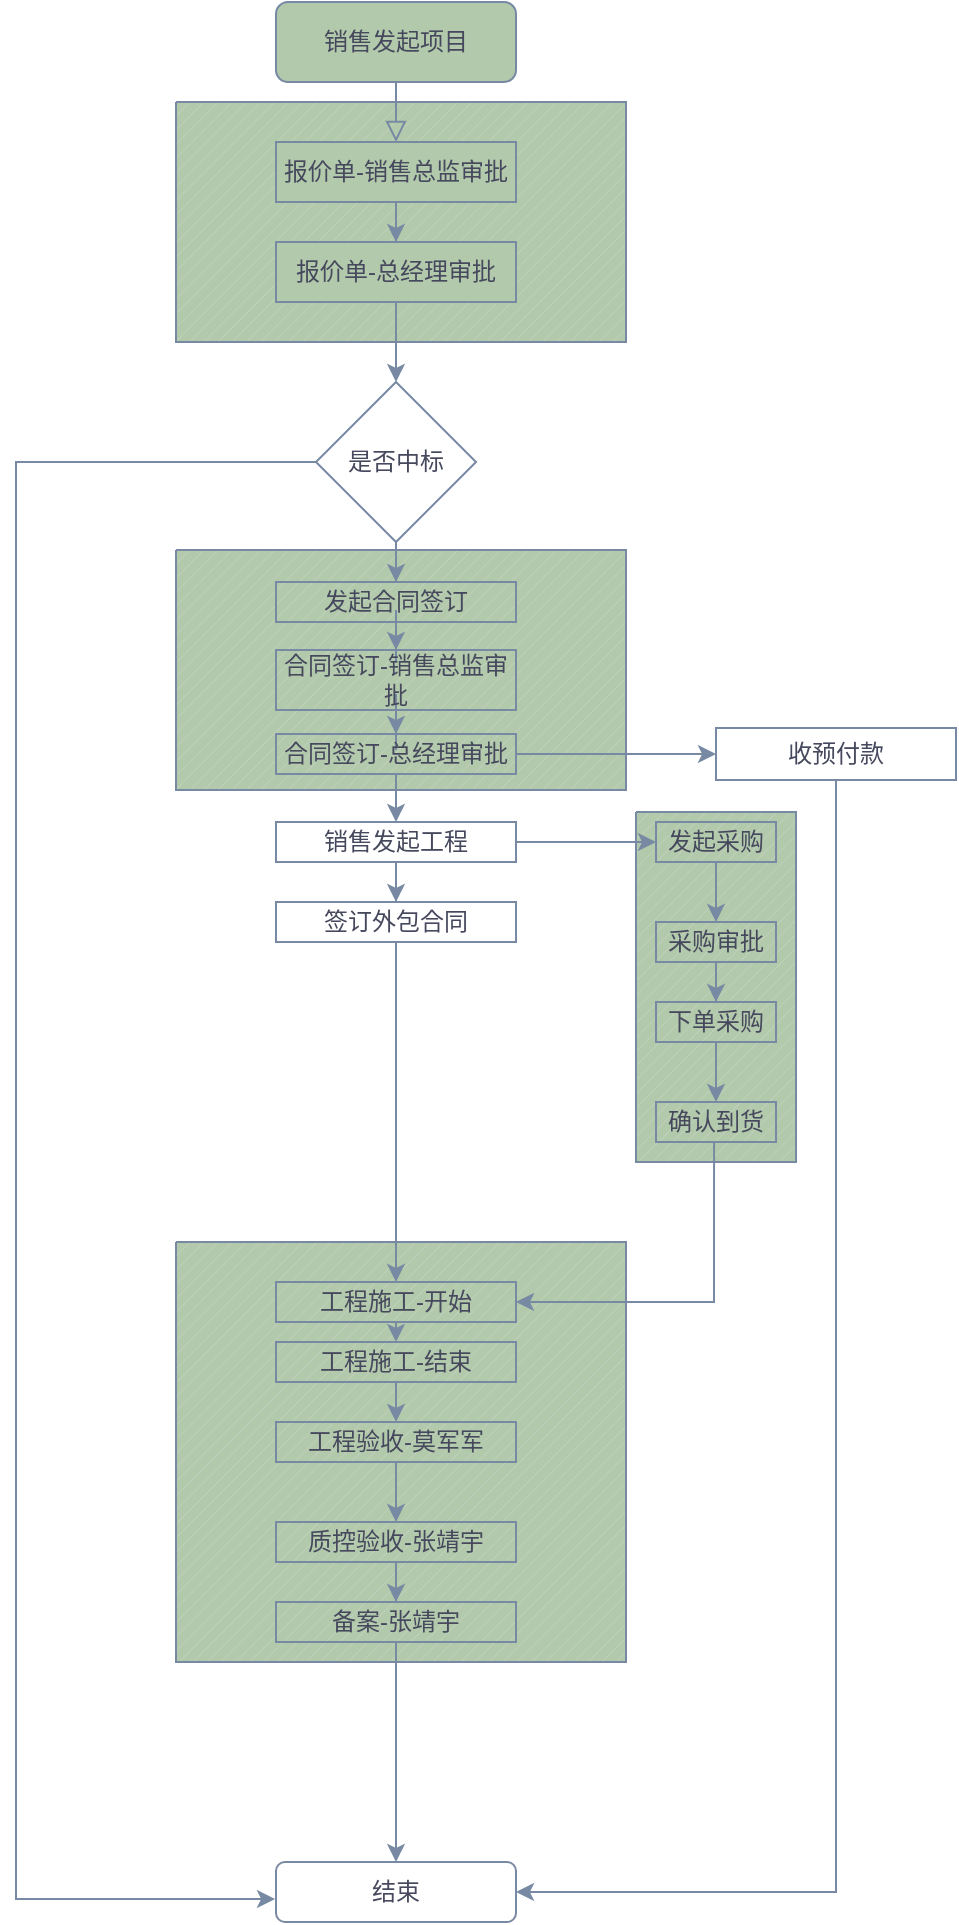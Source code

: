 <mxfile version="14.9.5" type="github">
  <diagram id="C5RBs43oDa-KdzZeNtuy" name="Page-1">
    <mxGraphModel dx="1974" dy="1156" grid="1" gridSize="10" guides="1" tooltips="1" connect="1" arrows="1" fold="1" page="1" pageScale="1" pageWidth="827" pageHeight="1169" math="0" shadow="0">
      <root>
        <mxCell id="WIyWlLk6GJQsqaUBKTNV-0" />
        <mxCell id="WIyWlLk6GJQsqaUBKTNV-1" parent="WIyWlLk6GJQsqaUBKTNV-0" />
        <mxCell id="aGjLEU1FE01erFLO_7JB-48" value="" style="verticalLabelPosition=bottom;verticalAlign=top;html=1;shape=mxgraph.basic.patternFillRect;fillStyle=diag;step=5;fillStrokeWidth=0.2;fillStrokeColor=#dddddd;fillColor=#B2C9AB;strokeColor=#788AA3;fontColor=#46495D;" vertex="1" parent="WIyWlLk6GJQsqaUBKTNV-1">
          <mxGeometry x="380" y="445" width="80" height="175" as="geometry" />
        </mxCell>
        <mxCell id="aGjLEU1FE01erFLO_7JB-39" value="" style="verticalLabelPosition=bottom;verticalAlign=top;html=1;shape=mxgraph.basic.patternFillRect;fillStyle=diag;step=5;fillStrokeWidth=0.2;fillStrokeColor=#dddddd;fillColor=#B2C9AB;strokeColor=#788AA3;fontColor=#46495D;" vertex="1" parent="WIyWlLk6GJQsqaUBKTNV-1">
          <mxGeometry x="150" y="660" width="225" height="210" as="geometry" />
        </mxCell>
        <mxCell id="aGjLEU1FE01erFLO_7JB-15" value="" style="verticalLabelPosition=bottom;verticalAlign=top;html=1;shape=mxgraph.basic.patternFillRect;fillStyle=diag;step=5;fillStrokeWidth=0.2;fillStrokeColor=#dddddd;fillColor=#B2C9AB;strokeColor=#788AA3;fontColor=#46495D;" vertex="1" parent="WIyWlLk6GJQsqaUBKTNV-1">
          <mxGeometry x="150" y="314" width="225" height="120" as="geometry" />
        </mxCell>
        <mxCell id="aGjLEU1FE01erFLO_7JB-3" value="" style="verticalLabelPosition=bottom;verticalAlign=top;html=1;shape=mxgraph.basic.patternFillRect;fillStyle=diag;step=5;fillStrokeWidth=0.2;fillStrokeColor=#dddddd;fillColor=#B2C9AB;strokeColor=#788AA3;fontColor=#46495D;" vertex="1" parent="WIyWlLk6GJQsqaUBKTNV-1">
          <mxGeometry x="150" y="90" width="225" height="120" as="geometry" />
        </mxCell>
        <mxCell id="WIyWlLk6GJQsqaUBKTNV-2" value="" style="rounded=0;html=1;jettySize=auto;orthogonalLoop=1;fontSize=11;endArrow=block;endFill=0;endSize=8;strokeWidth=1;shadow=0;labelBackgroundColor=none;edgeStyle=orthogonalEdgeStyle;entryX=0.5;entryY=0;entryDx=0;entryDy=0;strokeColor=#788AA3;fontColor=#46495D;" parent="WIyWlLk6GJQsqaUBKTNV-1" source="WIyWlLk6GJQsqaUBKTNV-3" target="aGjLEU1FE01erFLO_7JB-0" edge="1">
          <mxGeometry relative="1" as="geometry">
            <mxPoint x="260" y="170" as="targetPoint" />
          </mxGeometry>
        </mxCell>
        <mxCell id="WIyWlLk6GJQsqaUBKTNV-3" value="销售发起项目" style="rounded=1;whiteSpace=wrap;html=1;fontSize=12;glass=0;strokeWidth=1;shadow=0;fillColor=#B2C9AB;strokeColor=#788AA3;fontColor=#46495D;" parent="WIyWlLk6GJQsqaUBKTNV-1" vertex="1">
          <mxGeometry x="200" y="40" width="120" height="40" as="geometry" />
        </mxCell>
        <mxCell id="aGjLEU1FE01erFLO_7JB-2" value="" style="edgeStyle=orthogonalEdgeStyle;rounded=0;orthogonalLoop=1;jettySize=auto;html=1;strokeColor=#788AA3;fontColor=#46495D;" edge="1" parent="WIyWlLk6GJQsqaUBKTNV-1" source="aGjLEU1FE01erFLO_7JB-0" target="aGjLEU1FE01erFLO_7JB-1">
          <mxGeometry relative="1" as="geometry" />
        </mxCell>
        <mxCell id="aGjLEU1FE01erFLO_7JB-0" value="报价单-销售总监审批" style="rounded=0;whiteSpace=wrap;html=1;fillColor=#B2C9AB;strokeColor=#788AA3;fontColor=#46495D;" vertex="1" parent="WIyWlLk6GJQsqaUBKTNV-1">
          <mxGeometry x="200" y="110" width="120" height="30" as="geometry" />
        </mxCell>
        <mxCell id="aGjLEU1FE01erFLO_7JB-5" value="" style="edgeStyle=orthogonalEdgeStyle;rounded=0;orthogonalLoop=1;jettySize=auto;html=1;entryX=0.5;entryY=0;entryDx=0;entryDy=0;strokeColor=#788AA3;fontColor=#46495D;" edge="1" parent="WIyWlLk6GJQsqaUBKTNV-1" source="aGjLEU1FE01erFLO_7JB-1" target="aGjLEU1FE01erFLO_7JB-6">
          <mxGeometry relative="1" as="geometry">
            <mxPoint x="260" y="255" as="targetPoint" />
          </mxGeometry>
        </mxCell>
        <mxCell id="aGjLEU1FE01erFLO_7JB-1" value="报价单-总经理审批" style="whiteSpace=wrap;html=1;rounded=0;fillColor=#B2C9AB;strokeColor=#788AA3;fontColor=#46495D;" vertex="1" parent="WIyWlLk6GJQsqaUBKTNV-1">
          <mxGeometry x="200" y="160" width="120" height="30" as="geometry" />
        </mxCell>
        <mxCell id="aGjLEU1FE01erFLO_7JB-8" style="edgeStyle=orthogonalEdgeStyle;rounded=0;orthogonalLoop=1;jettySize=auto;html=1;entryX=-0.004;entryY=0.617;entryDx=0;entryDy=0;entryPerimeter=0;strokeColor=#788AA3;fontColor=#46495D;" edge="1" parent="WIyWlLk6GJQsqaUBKTNV-1" source="aGjLEU1FE01erFLO_7JB-6" target="aGjLEU1FE01erFLO_7JB-7">
          <mxGeometry relative="1" as="geometry">
            <Array as="points">
              <mxPoint x="70" y="270" />
              <mxPoint x="70" y="989" />
            </Array>
          </mxGeometry>
        </mxCell>
        <mxCell id="aGjLEU1FE01erFLO_7JB-10" value="" style="edgeStyle=orthogonalEdgeStyle;rounded=0;orthogonalLoop=1;jettySize=auto;html=1;strokeColor=#788AA3;fontColor=#46495D;" edge="1" parent="WIyWlLk6GJQsqaUBKTNV-1" source="aGjLEU1FE01erFLO_7JB-6" target="aGjLEU1FE01erFLO_7JB-9">
          <mxGeometry relative="1" as="geometry" />
        </mxCell>
        <mxCell id="aGjLEU1FE01erFLO_7JB-6" value="是否中标" style="rhombus;whiteSpace=wrap;html=1;fillColor=none;strokeColor=#788AA3;fontColor=#46495D;" vertex="1" parent="WIyWlLk6GJQsqaUBKTNV-1">
          <mxGeometry x="220" y="230" width="80" height="80" as="geometry" />
        </mxCell>
        <mxCell id="aGjLEU1FE01erFLO_7JB-7" value="结束" style="rounded=1;whiteSpace=wrap;html=1;fillColor=none;strokeColor=#788AA3;fontColor=#46495D;" vertex="1" parent="WIyWlLk6GJQsqaUBKTNV-1">
          <mxGeometry x="200" y="970" width="120" height="30" as="geometry" />
        </mxCell>
        <mxCell id="aGjLEU1FE01erFLO_7JB-12" value="" style="edgeStyle=orthogonalEdgeStyle;rounded=0;orthogonalLoop=1;jettySize=auto;html=1;strokeColor=#788AA3;fontColor=#46495D;" edge="1" parent="WIyWlLk6GJQsqaUBKTNV-1" source="aGjLEU1FE01erFLO_7JB-9" target="aGjLEU1FE01erFLO_7JB-11">
          <mxGeometry relative="1" as="geometry" />
        </mxCell>
        <mxCell id="aGjLEU1FE01erFLO_7JB-9" value="发起合同签订" style="whiteSpace=wrap;html=1;fillColor=none;strokeColor=#788AA3;fontColor=#46495D;" vertex="1" parent="WIyWlLk6GJQsqaUBKTNV-1">
          <mxGeometry x="200" y="330" width="120" height="20" as="geometry" />
        </mxCell>
        <mxCell id="aGjLEU1FE01erFLO_7JB-14" value="" style="edgeStyle=orthogonalEdgeStyle;rounded=0;orthogonalLoop=1;jettySize=auto;html=1;strokeColor=#788AA3;fontColor=#46495D;" edge="1" parent="WIyWlLk6GJQsqaUBKTNV-1" source="aGjLEU1FE01erFLO_7JB-11" target="aGjLEU1FE01erFLO_7JB-13">
          <mxGeometry relative="1" as="geometry" />
        </mxCell>
        <mxCell id="aGjLEU1FE01erFLO_7JB-11" value="合同签订-销售总监审批" style="whiteSpace=wrap;html=1;fillColor=none;strokeColor=#788AA3;fontColor=#46495D;" vertex="1" parent="WIyWlLk6GJQsqaUBKTNV-1">
          <mxGeometry x="200" y="364" width="120" height="30" as="geometry" />
        </mxCell>
        <mxCell id="aGjLEU1FE01erFLO_7JB-17" value="" style="edgeStyle=orthogonalEdgeStyle;rounded=0;orthogonalLoop=1;jettySize=auto;html=1;strokeColor=#788AA3;fontColor=#46495D;" edge="1" parent="WIyWlLk6GJQsqaUBKTNV-1" source="aGjLEU1FE01erFLO_7JB-13" target="aGjLEU1FE01erFLO_7JB-16">
          <mxGeometry relative="1" as="geometry" />
        </mxCell>
        <mxCell id="aGjLEU1FE01erFLO_7JB-20" value="" style="edgeStyle=orthogonalEdgeStyle;rounded=0;orthogonalLoop=1;jettySize=auto;html=1;strokeColor=#788AA3;fontColor=#46495D;" edge="1" parent="WIyWlLk6GJQsqaUBKTNV-1" source="aGjLEU1FE01erFLO_7JB-13" target="aGjLEU1FE01erFLO_7JB-19">
          <mxGeometry relative="1" as="geometry" />
        </mxCell>
        <mxCell id="aGjLEU1FE01erFLO_7JB-13" value="合同签订-总经理审批" style="whiteSpace=wrap;html=1;fillColor=none;strokeColor=#788AA3;fontColor=#46495D;" vertex="1" parent="WIyWlLk6GJQsqaUBKTNV-1">
          <mxGeometry x="200" y="406" width="120" height="20" as="geometry" />
        </mxCell>
        <mxCell id="aGjLEU1FE01erFLO_7JB-18" style="edgeStyle=orthogonalEdgeStyle;rounded=0;orthogonalLoop=1;jettySize=auto;html=1;entryX=1;entryY=0.5;entryDx=0;entryDy=0;strokeColor=#788AA3;fontColor=#46495D;" edge="1" parent="WIyWlLk6GJQsqaUBKTNV-1" source="aGjLEU1FE01erFLO_7JB-16" target="aGjLEU1FE01erFLO_7JB-7">
          <mxGeometry relative="1" as="geometry">
            <Array as="points">
              <mxPoint x="480" y="985" />
            </Array>
          </mxGeometry>
        </mxCell>
        <mxCell id="aGjLEU1FE01erFLO_7JB-16" value="收预付款" style="whiteSpace=wrap;html=1;fillColor=none;strokeColor=#788AA3;fontColor=#46495D;" vertex="1" parent="WIyWlLk6GJQsqaUBKTNV-1">
          <mxGeometry x="420" y="403" width="120" height="26" as="geometry" />
        </mxCell>
        <mxCell id="aGjLEU1FE01erFLO_7JB-22" value="" style="edgeStyle=orthogonalEdgeStyle;rounded=0;orthogonalLoop=1;jettySize=auto;html=1;strokeColor=#788AA3;fontColor=#46495D;" edge="1" parent="WIyWlLk6GJQsqaUBKTNV-1" source="aGjLEU1FE01erFLO_7JB-19" target="aGjLEU1FE01erFLO_7JB-21">
          <mxGeometry relative="1" as="geometry" />
        </mxCell>
        <mxCell id="aGjLEU1FE01erFLO_7JB-25" value="" style="edgeStyle=orthogonalEdgeStyle;rounded=0;orthogonalLoop=1;jettySize=auto;html=1;entryX=0;entryY=0.5;entryDx=0;entryDy=0;strokeColor=#788AA3;fontColor=#46495D;" edge="1" parent="WIyWlLk6GJQsqaUBKTNV-1" source="aGjLEU1FE01erFLO_7JB-19" target="aGjLEU1FE01erFLO_7JB-26">
          <mxGeometry relative="1" as="geometry">
            <mxPoint x="420" y="490" as="targetPoint" />
            <Array as="points">
              <mxPoint x="360" y="460" />
              <mxPoint x="360" y="460" />
            </Array>
          </mxGeometry>
        </mxCell>
        <mxCell id="aGjLEU1FE01erFLO_7JB-19" value="销售发起工程" style="whiteSpace=wrap;html=1;fillColor=none;strokeColor=#788AA3;fontColor=#46495D;" vertex="1" parent="WIyWlLk6GJQsqaUBKTNV-1">
          <mxGeometry x="200" y="450" width="120" height="20" as="geometry" />
        </mxCell>
        <mxCell id="aGjLEU1FE01erFLO_7JB-24" value="" style="edgeStyle=orthogonalEdgeStyle;rounded=0;orthogonalLoop=1;jettySize=auto;html=1;strokeColor=#788AA3;fontColor=#46495D;" edge="1" parent="WIyWlLk6GJQsqaUBKTNV-1" source="aGjLEU1FE01erFLO_7JB-21" target="aGjLEU1FE01erFLO_7JB-23">
          <mxGeometry relative="1" as="geometry" />
        </mxCell>
        <mxCell id="aGjLEU1FE01erFLO_7JB-21" value="签订外包合同" style="whiteSpace=wrap;html=1;fillColor=none;strokeColor=#788AA3;fontColor=#46495D;" vertex="1" parent="WIyWlLk6GJQsqaUBKTNV-1">
          <mxGeometry x="200" y="490" width="120" height="20" as="geometry" />
        </mxCell>
        <mxCell id="aGjLEU1FE01erFLO_7JB-30" style="edgeStyle=orthogonalEdgeStyle;rounded=0;orthogonalLoop=1;jettySize=auto;html=1;exitX=0.5;exitY=1;exitDx=0;exitDy=0;strokeColor=#788AA3;fontColor=#46495D;" edge="1" parent="WIyWlLk6GJQsqaUBKTNV-1" source="aGjLEU1FE01erFLO_7JB-37" target="aGjLEU1FE01erFLO_7JB-7">
          <mxGeometry relative="1" as="geometry">
            <mxPoint x="250" y="770" as="sourcePoint" />
          </mxGeometry>
        </mxCell>
        <mxCell id="aGjLEU1FE01erFLO_7JB-32" style="edgeStyle=orthogonalEdgeStyle;rounded=0;orthogonalLoop=1;jettySize=auto;html=1;exitX=0.5;exitY=1;exitDx=0;exitDy=0;entryX=0.5;entryY=0;entryDx=0;entryDy=0;strokeColor=#788AA3;fontColor=#46495D;" edge="1" parent="WIyWlLk6GJQsqaUBKTNV-1" source="aGjLEU1FE01erFLO_7JB-23" target="aGjLEU1FE01erFLO_7JB-31">
          <mxGeometry relative="1" as="geometry" />
        </mxCell>
        <mxCell id="aGjLEU1FE01erFLO_7JB-23" value="工程施工-开始" style="whiteSpace=wrap;html=1;fillColor=none;strokeColor=#788AA3;fontColor=#46495D;" vertex="1" parent="WIyWlLk6GJQsqaUBKTNV-1">
          <mxGeometry x="200" y="680" width="120" height="20" as="geometry" />
        </mxCell>
        <mxCell id="aGjLEU1FE01erFLO_7JB-42" value="" style="edgeStyle=orthogonalEdgeStyle;rounded=0;orthogonalLoop=1;jettySize=auto;html=1;strokeColor=#788AA3;fontColor=#46495D;" edge="1" parent="WIyWlLk6GJQsqaUBKTNV-1" source="aGjLEU1FE01erFLO_7JB-26" target="aGjLEU1FE01erFLO_7JB-41">
          <mxGeometry relative="1" as="geometry" />
        </mxCell>
        <mxCell id="aGjLEU1FE01erFLO_7JB-26" value="发起采购" style="whiteSpace=wrap;html=1;fillColor=none;strokeColor=#788AA3;fontColor=#46495D;" vertex="1" parent="WIyWlLk6GJQsqaUBKTNV-1">
          <mxGeometry x="390" y="450" width="60" height="20" as="geometry" />
        </mxCell>
        <mxCell id="aGjLEU1FE01erFLO_7JB-34" style="edgeStyle=orthogonalEdgeStyle;rounded=0;orthogonalLoop=1;jettySize=auto;html=1;exitX=0.5;exitY=1;exitDx=0;exitDy=0;entryX=0.5;entryY=0;entryDx=0;entryDy=0;strokeColor=#788AA3;fontColor=#46495D;" edge="1" parent="WIyWlLk6GJQsqaUBKTNV-1" source="aGjLEU1FE01erFLO_7JB-31" target="aGjLEU1FE01erFLO_7JB-33">
          <mxGeometry relative="1" as="geometry" />
        </mxCell>
        <mxCell id="aGjLEU1FE01erFLO_7JB-31" value="工程施工-结束" style="whiteSpace=wrap;html=1;fillColor=none;strokeColor=#788AA3;fontColor=#46495D;" vertex="1" parent="WIyWlLk6GJQsqaUBKTNV-1">
          <mxGeometry x="200" y="710" width="120" height="20" as="geometry" />
        </mxCell>
        <mxCell id="aGjLEU1FE01erFLO_7JB-36" value="" style="edgeStyle=orthogonalEdgeStyle;rounded=0;orthogonalLoop=1;jettySize=auto;html=1;strokeColor=#788AA3;fontColor=#46495D;" edge="1" parent="WIyWlLk6GJQsqaUBKTNV-1" source="aGjLEU1FE01erFLO_7JB-33" target="aGjLEU1FE01erFLO_7JB-35">
          <mxGeometry relative="1" as="geometry" />
        </mxCell>
        <mxCell id="aGjLEU1FE01erFLO_7JB-33" value="工程验收-莫军军" style="whiteSpace=wrap;html=1;fillColor=none;strokeColor=#788AA3;fontColor=#46495D;" vertex="1" parent="WIyWlLk6GJQsqaUBKTNV-1">
          <mxGeometry x="200" y="750" width="120" height="20" as="geometry" />
        </mxCell>
        <mxCell id="aGjLEU1FE01erFLO_7JB-38" value="" style="edgeStyle=orthogonalEdgeStyle;rounded=0;orthogonalLoop=1;jettySize=auto;html=1;strokeColor=#788AA3;fontColor=#46495D;" edge="1" parent="WIyWlLk6GJQsqaUBKTNV-1" source="aGjLEU1FE01erFLO_7JB-35" target="aGjLEU1FE01erFLO_7JB-37">
          <mxGeometry relative="1" as="geometry" />
        </mxCell>
        <mxCell id="aGjLEU1FE01erFLO_7JB-35" value="质控验收-张靖宇" style="whiteSpace=wrap;html=1;fillColor=none;strokeColor=#788AA3;fontColor=#46495D;" vertex="1" parent="WIyWlLk6GJQsqaUBKTNV-1">
          <mxGeometry x="200" y="800" width="120" height="20" as="geometry" />
        </mxCell>
        <mxCell id="aGjLEU1FE01erFLO_7JB-37" value="备案-张靖宇" style="whiteSpace=wrap;html=1;fillColor=none;strokeColor=#788AA3;fontColor=#46495D;" vertex="1" parent="WIyWlLk6GJQsqaUBKTNV-1">
          <mxGeometry x="200" y="840" width="120" height="20" as="geometry" />
        </mxCell>
        <mxCell id="aGjLEU1FE01erFLO_7JB-44" value="" style="edgeStyle=orthogonalEdgeStyle;rounded=0;orthogonalLoop=1;jettySize=auto;html=1;strokeColor=#788AA3;fontColor=#46495D;" edge="1" parent="WIyWlLk6GJQsqaUBKTNV-1" source="aGjLEU1FE01erFLO_7JB-41" target="aGjLEU1FE01erFLO_7JB-43">
          <mxGeometry relative="1" as="geometry" />
        </mxCell>
        <mxCell id="aGjLEU1FE01erFLO_7JB-41" value="采购审批" style="whiteSpace=wrap;html=1;fillColor=none;strokeColor=#788AA3;fontColor=#46495D;" vertex="1" parent="WIyWlLk6GJQsqaUBKTNV-1">
          <mxGeometry x="390" y="500" width="60" height="20" as="geometry" />
        </mxCell>
        <mxCell id="aGjLEU1FE01erFLO_7JB-46" value="" style="edgeStyle=orthogonalEdgeStyle;rounded=0;orthogonalLoop=1;jettySize=auto;html=1;strokeColor=#788AA3;fontColor=#46495D;" edge="1" parent="WIyWlLk6GJQsqaUBKTNV-1" source="aGjLEU1FE01erFLO_7JB-43" target="aGjLEU1FE01erFLO_7JB-45">
          <mxGeometry relative="1" as="geometry" />
        </mxCell>
        <mxCell id="aGjLEU1FE01erFLO_7JB-43" value="下单采购" style="whiteSpace=wrap;html=1;fillColor=none;strokeColor=#788AA3;fontColor=#46495D;" vertex="1" parent="WIyWlLk6GJQsqaUBKTNV-1">
          <mxGeometry x="390" y="540" width="60" height="20" as="geometry" />
        </mxCell>
        <mxCell id="aGjLEU1FE01erFLO_7JB-47" style="edgeStyle=orthogonalEdgeStyle;rounded=0;orthogonalLoop=1;jettySize=auto;html=1;exitX=0.488;exitY=0.943;exitDx=0;exitDy=0;entryX=1;entryY=0.5;entryDx=0;entryDy=0;exitPerimeter=0;strokeColor=#788AA3;fontColor=#46495D;" edge="1" parent="WIyWlLk6GJQsqaUBKTNV-1" source="aGjLEU1FE01erFLO_7JB-48" target="aGjLEU1FE01erFLO_7JB-23">
          <mxGeometry relative="1" as="geometry">
            <Array as="points">
              <mxPoint x="419" y="690" />
            </Array>
          </mxGeometry>
        </mxCell>
        <mxCell id="aGjLEU1FE01erFLO_7JB-45" value="确认到货" style="whiteSpace=wrap;html=1;fillColor=none;strokeColor=#788AA3;fontColor=#46495D;" vertex="1" parent="WIyWlLk6GJQsqaUBKTNV-1">
          <mxGeometry x="390" y="590" width="60" height="20" as="geometry" />
        </mxCell>
      </root>
    </mxGraphModel>
  </diagram>
</mxfile>

